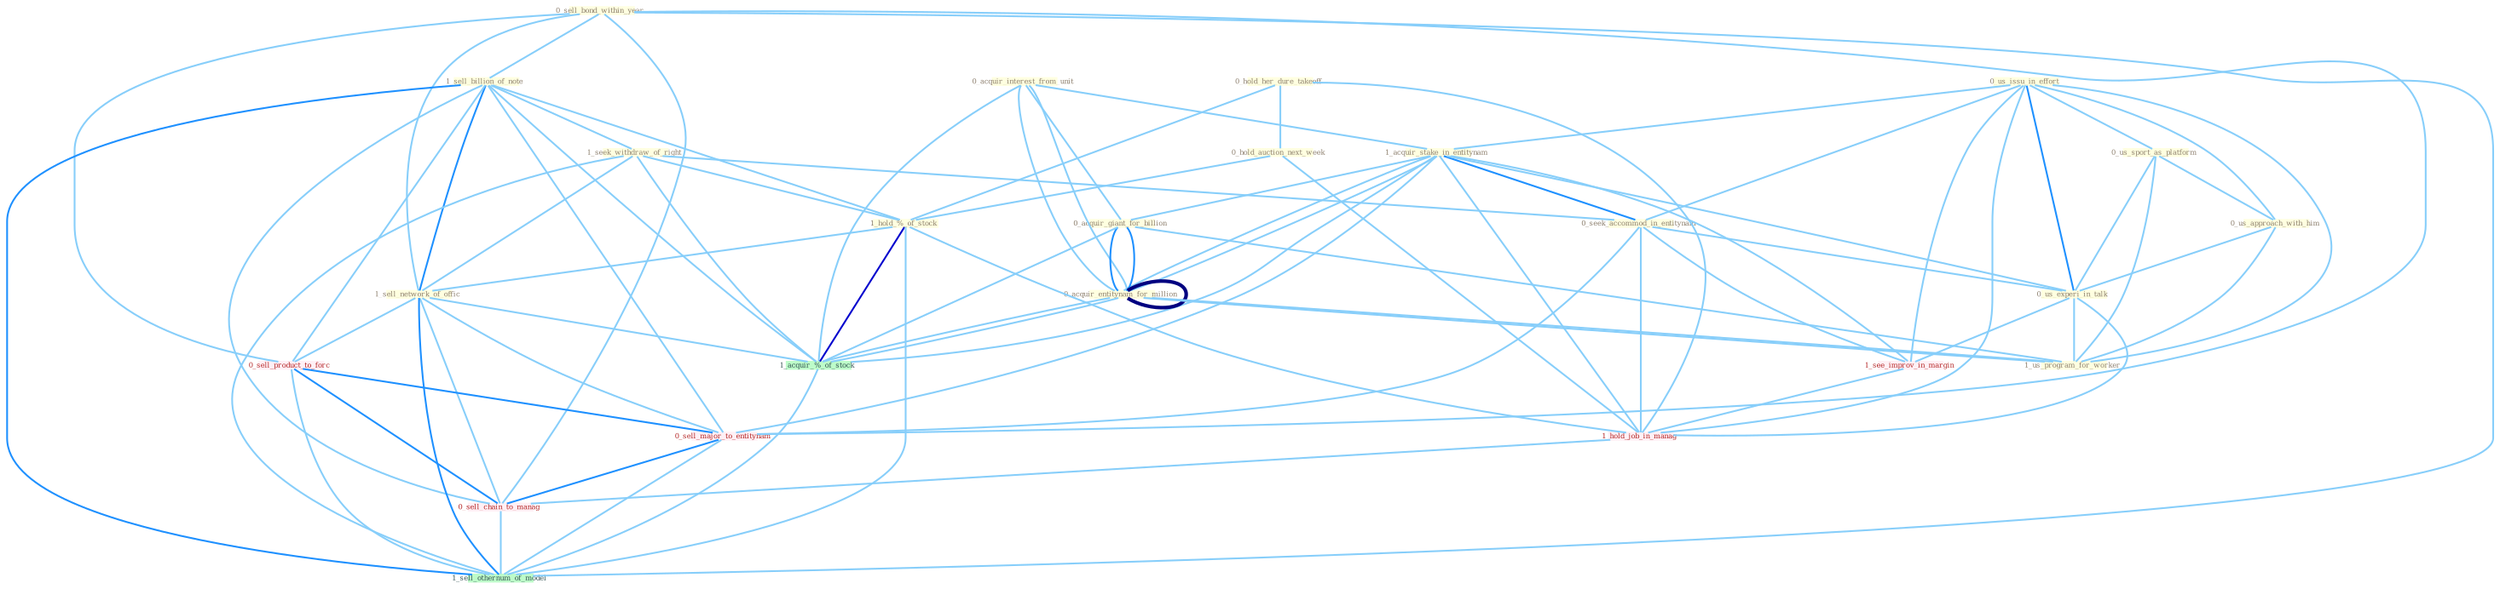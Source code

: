 Graph G{ 
    node
    [shape=polygon,style=filled,width=.5,height=.06,color="#BDFCC9",fixedsize=true,fontsize=4,
    fontcolor="#2f4f4f"];
    {node
    [color="#ffffe0", fontcolor="#8b7d6b"] "0_acquir_interest_from_unit " "0_us_issu_in_effort " "0_sell_bond_within_year " "1_acquir_stake_in_entitynam " "1_sell_billion_of_note " "0_hold_her_dure_takeoff " "0_us_sport_as_platform " "1_seek_withdraw_of_right " "0_hold_auction_next_week " "0_acquir_giant_for_billion " "0_seek_accommod_in_entitynam " "0_acquir_entitynam_for_million " "1_hold_%_of_stock " "1_sell_network_of_offic " "0_acquir_entitynam_for_million " "0_us_approach_with_him " "0_us_experi_in_talk " "1_us_program_for_worker "}
{node [color="#fff0f5", fontcolor="#b22222"] "1_see_improv_in_margin " "1_hold_job_in_manag " "0_sell_product_to_forc " "0_sell_major_to_entitynam " "0_sell_chain_to_manag "}
edge [color="#B0E2FF"];

	"0_acquir_interest_from_unit " -- "1_acquir_stake_in_entitynam " [w="1", color="#87cefa" ];
	"0_acquir_interest_from_unit " -- "0_acquir_giant_for_billion " [w="1", color="#87cefa" ];
	"0_acquir_interest_from_unit " -- "0_acquir_entitynam_for_million " [w="1", color="#87cefa" ];
	"0_acquir_interest_from_unit " -- "0_acquir_entitynam_for_million " [w="1", color="#87cefa" ];
	"0_acquir_interest_from_unit " -- "1_acquir_%_of_stock " [w="1", color="#87cefa" ];
	"0_us_issu_in_effort " -- "1_acquir_stake_in_entitynam " [w="1", color="#87cefa" ];
	"0_us_issu_in_effort " -- "0_us_sport_as_platform " [w="1", color="#87cefa" ];
	"0_us_issu_in_effort " -- "0_seek_accommod_in_entitynam " [w="1", color="#87cefa" ];
	"0_us_issu_in_effort " -- "0_us_approach_with_him " [w="1", color="#87cefa" ];
	"0_us_issu_in_effort " -- "0_us_experi_in_talk " [w="2", color="#1e90ff" , len=0.8];
	"0_us_issu_in_effort " -- "1_us_program_for_worker " [w="1", color="#87cefa" ];
	"0_us_issu_in_effort " -- "1_see_improv_in_margin " [w="1", color="#87cefa" ];
	"0_us_issu_in_effort " -- "1_hold_job_in_manag " [w="1", color="#87cefa" ];
	"0_sell_bond_within_year " -- "1_sell_billion_of_note " [w="1", color="#87cefa" ];
	"0_sell_bond_within_year " -- "1_sell_network_of_offic " [w="1", color="#87cefa" ];
	"0_sell_bond_within_year " -- "0_sell_product_to_forc " [w="1", color="#87cefa" ];
	"0_sell_bond_within_year " -- "0_sell_major_to_entitynam " [w="1", color="#87cefa" ];
	"0_sell_bond_within_year " -- "0_sell_chain_to_manag " [w="1", color="#87cefa" ];
	"0_sell_bond_within_year " -- "1_sell_othernum_of_model " [w="1", color="#87cefa" ];
	"1_acquir_stake_in_entitynam " -- "0_acquir_giant_for_billion " [w="1", color="#87cefa" ];
	"1_acquir_stake_in_entitynam " -- "0_seek_accommod_in_entitynam " [w="2", color="#1e90ff" , len=0.8];
	"1_acquir_stake_in_entitynam " -- "0_acquir_entitynam_for_million " [w="1", color="#87cefa" ];
	"1_acquir_stake_in_entitynam " -- "0_acquir_entitynam_for_million " [w="1", color="#87cefa" ];
	"1_acquir_stake_in_entitynam " -- "0_us_experi_in_talk " [w="1", color="#87cefa" ];
	"1_acquir_stake_in_entitynam " -- "1_see_improv_in_margin " [w="1", color="#87cefa" ];
	"1_acquir_stake_in_entitynam " -- "1_acquir_%_of_stock " [w="1", color="#87cefa" ];
	"1_acquir_stake_in_entitynam " -- "1_hold_job_in_manag " [w="1", color="#87cefa" ];
	"1_acquir_stake_in_entitynam " -- "0_sell_major_to_entitynam " [w="1", color="#87cefa" ];
	"1_sell_billion_of_note " -- "1_seek_withdraw_of_right " [w="1", color="#87cefa" ];
	"1_sell_billion_of_note " -- "1_hold_%_of_stock " [w="1", color="#87cefa" ];
	"1_sell_billion_of_note " -- "1_sell_network_of_offic " [w="2", color="#1e90ff" , len=0.8];
	"1_sell_billion_of_note " -- "1_acquir_%_of_stock " [w="1", color="#87cefa" ];
	"1_sell_billion_of_note " -- "0_sell_product_to_forc " [w="1", color="#87cefa" ];
	"1_sell_billion_of_note " -- "0_sell_major_to_entitynam " [w="1", color="#87cefa" ];
	"1_sell_billion_of_note " -- "0_sell_chain_to_manag " [w="1", color="#87cefa" ];
	"1_sell_billion_of_note " -- "1_sell_othernum_of_model " [w="2", color="#1e90ff" , len=0.8];
	"0_hold_her_dure_takeoff " -- "0_hold_auction_next_week " [w="1", color="#87cefa" ];
	"0_hold_her_dure_takeoff " -- "1_hold_%_of_stock " [w="1", color="#87cefa" ];
	"0_hold_her_dure_takeoff " -- "1_hold_job_in_manag " [w="1", color="#87cefa" ];
	"0_us_sport_as_platform " -- "0_us_approach_with_him " [w="1", color="#87cefa" ];
	"0_us_sport_as_platform " -- "0_us_experi_in_talk " [w="1", color="#87cefa" ];
	"0_us_sport_as_platform " -- "1_us_program_for_worker " [w="1", color="#87cefa" ];
	"1_seek_withdraw_of_right " -- "0_seek_accommod_in_entitynam " [w="1", color="#87cefa" ];
	"1_seek_withdraw_of_right " -- "1_hold_%_of_stock " [w="1", color="#87cefa" ];
	"1_seek_withdraw_of_right " -- "1_sell_network_of_offic " [w="1", color="#87cefa" ];
	"1_seek_withdraw_of_right " -- "1_acquir_%_of_stock " [w="1", color="#87cefa" ];
	"1_seek_withdraw_of_right " -- "1_sell_othernum_of_model " [w="1", color="#87cefa" ];
	"0_hold_auction_next_week " -- "1_hold_%_of_stock " [w="1", color="#87cefa" ];
	"0_hold_auction_next_week " -- "1_hold_job_in_manag " [w="1", color="#87cefa" ];
	"0_acquir_giant_for_billion " -- "0_acquir_entitynam_for_million " [w="2", color="#1e90ff" , len=0.8];
	"0_acquir_giant_for_billion " -- "0_acquir_entitynam_for_million " [w="2", color="#1e90ff" , len=0.8];
	"0_acquir_giant_for_billion " -- "1_us_program_for_worker " [w="1", color="#87cefa" ];
	"0_acquir_giant_for_billion " -- "1_acquir_%_of_stock " [w="1", color="#87cefa" ];
	"0_seek_accommod_in_entitynam " -- "0_us_experi_in_talk " [w="1", color="#87cefa" ];
	"0_seek_accommod_in_entitynam " -- "1_see_improv_in_margin " [w="1", color="#87cefa" ];
	"0_seek_accommod_in_entitynam " -- "1_hold_job_in_manag " [w="1", color="#87cefa" ];
	"0_seek_accommod_in_entitynam " -- "0_sell_major_to_entitynam " [w="1", color="#87cefa" ];
	"0_acquir_entitynam_for_million " -- "0_acquir_entitynam_for_million " [w="4", style=bold, color="#000080", len=0.4];
	"0_acquir_entitynam_for_million " -- "1_us_program_for_worker " [w="1", color="#87cefa" ];
	"0_acquir_entitynam_for_million " -- "1_acquir_%_of_stock " [w="1", color="#87cefa" ];
	"1_hold_%_of_stock " -- "1_sell_network_of_offic " [w="1", color="#87cefa" ];
	"1_hold_%_of_stock " -- "1_acquir_%_of_stock " [w="3", color="#0000cd" , len=0.6];
	"1_hold_%_of_stock " -- "1_hold_job_in_manag " [w="1", color="#87cefa" ];
	"1_hold_%_of_stock " -- "1_sell_othernum_of_model " [w="1", color="#87cefa" ];
	"1_sell_network_of_offic " -- "1_acquir_%_of_stock " [w="1", color="#87cefa" ];
	"1_sell_network_of_offic " -- "0_sell_product_to_forc " [w="1", color="#87cefa" ];
	"1_sell_network_of_offic " -- "0_sell_major_to_entitynam " [w="1", color="#87cefa" ];
	"1_sell_network_of_offic " -- "0_sell_chain_to_manag " [w="1", color="#87cefa" ];
	"1_sell_network_of_offic " -- "1_sell_othernum_of_model " [w="2", color="#1e90ff" , len=0.8];
	"0_acquir_entitynam_for_million " -- "1_us_program_for_worker " [w="1", color="#87cefa" ];
	"0_acquir_entitynam_for_million " -- "1_acquir_%_of_stock " [w="1", color="#87cefa" ];
	"0_us_approach_with_him " -- "0_us_experi_in_talk " [w="1", color="#87cefa" ];
	"0_us_approach_with_him " -- "1_us_program_for_worker " [w="1", color="#87cefa" ];
	"0_us_experi_in_talk " -- "1_us_program_for_worker " [w="1", color="#87cefa" ];
	"0_us_experi_in_talk " -- "1_see_improv_in_margin " [w="1", color="#87cefa" ];
	"0_us_experi_in_talk " -- "1_hold_job_in_manag " [w="1", color="#87cefa" ];
	"1_see_improv_in_margin " -- "1_hold_job_in_manag " [w="1", color="#87cefa" ];
	"1_acquir_%_of_stock " -- "1_sell_othernum_of_model " [w="1", color="#87cefa" ];
	"1_hold_job_in_manag " -- "0_sell_chain_to_manag " [w="1", color="#87cefa" ];
	"0_sell_product_to_forc " -- "0_sell_major_to_entitynam " [w="2", color="#1e90ff" , len=0.8];
	"0_sell_product_to_forc " -- "0_sell_chain_to_manag " [w="2", color="#1e90ff" , len=0.8];
	"0_sell_product_to_forc " -- "1_sell_othernum_of_model " [w="1", color="#87cefa" ];
	"0_sell_major_to_entitynam " -- "0_sell_chain_to_manag " [w="2", color="#1e90ff" , len=0.8];
	"0_sell_major_to_entitynam " -- "1_sell_othernum_of_model " [w="1", color="#87cefa" ];
	"0_sell_chain_to_manag " -- "1_sell_othernum_of_model " [w="1", color="#87cefa" ];
}
